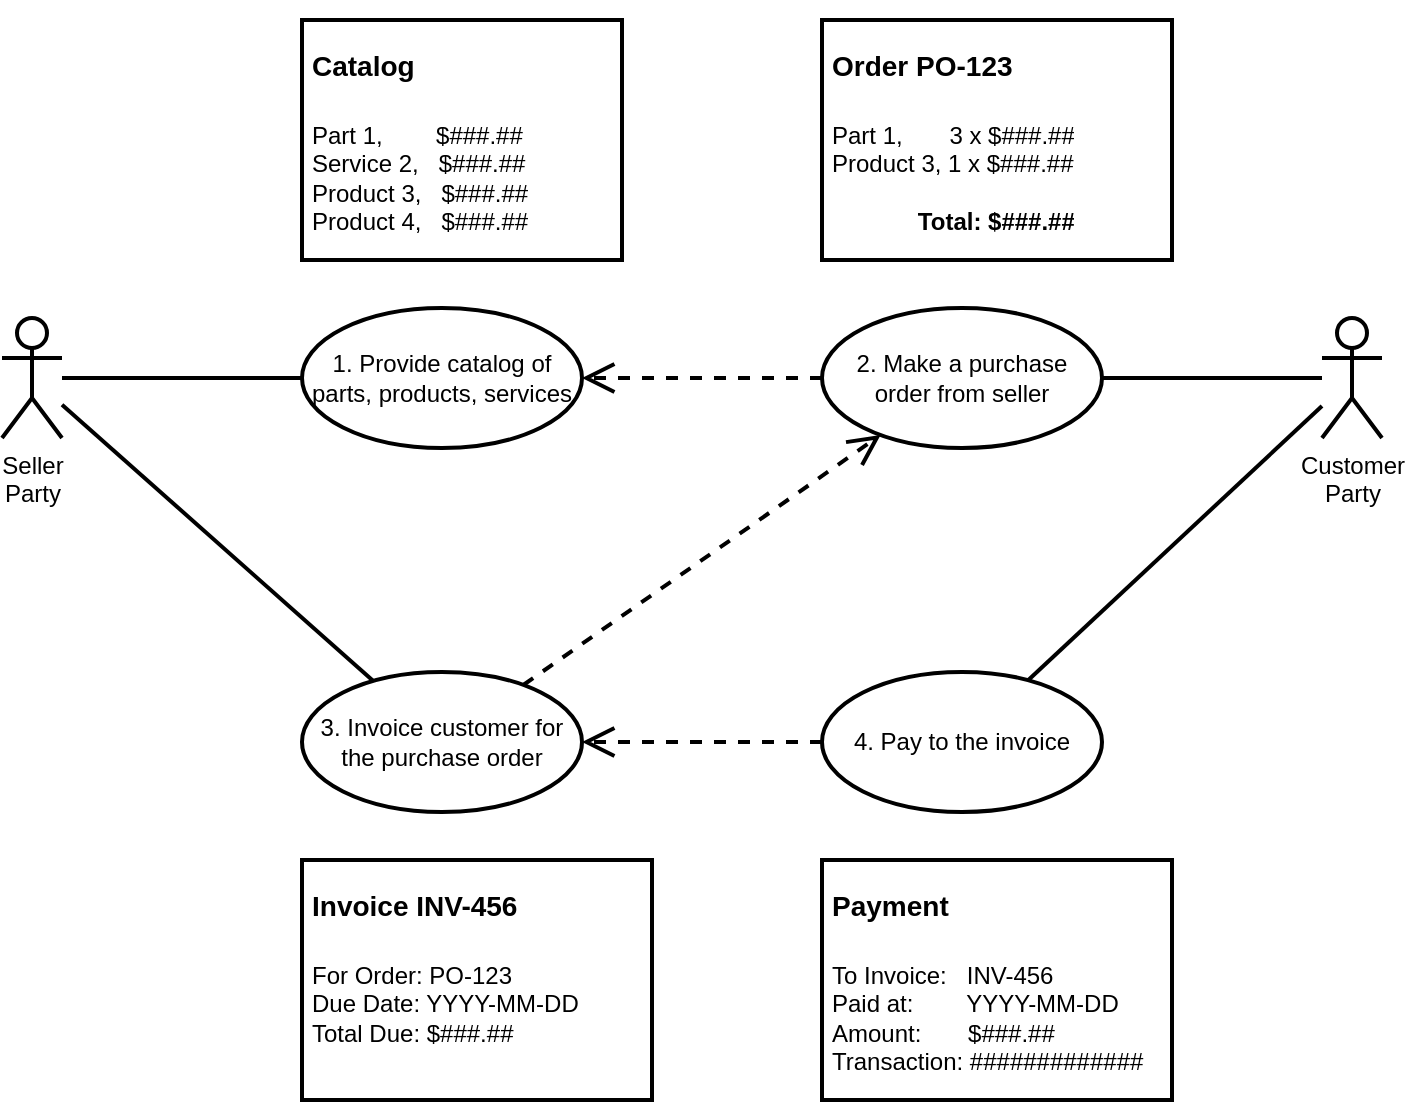 <mxfile version="13.7.9" type="device" pages="4"><diagram id="udiCTjgN0Angd4iE_wK6" name="Business Use Cases"><mxGraphModel dx="2025" dy="1220" grid="1" gridSize="10" guides="1" tooltips="1" connect="1" arrows="1" fold="1" page="1" pageScale="1" pageWidth="1600" pageHeight="900" math="0" shadow="0"><root><mxCell id="0"/><mxCell id="1" parent="0"/><mxCell id="cC-vs55cMHtmDgp6Id-Z-7" style="edgeStyle=orthogonalEdgeStyle;rounded=0;orthogonalLoop=1;jettySize=auto;html=1;endArrow=none;endFill=0;strokeWidth=2;" edge="1" parent="1" source="cC-vs55cMHtmDgp6Id-Z-1" target="cC-vs55cMHtmDgp6Id-Z-3"><mxGeometry relative="1" as="geometry"/></mxCell><mxCell id="cC-vs55cMHtmDgp6Id-Z-9" style="rounded=0;orthogonalLoop=1;jettySize=auto;html=1;endArrow=none;endFill=0;strokeWidth=2;" edge="1" parent="1" source="cC-vs55cMHtmDgp6Id-Z-1" target="cC-vs55cMHtmDgp6Id-Z-8"><mxGeometry relative="1" as="geometry"/></mxCell><mxCell id="cC-vs55cMHtmDgp6Id-Z-1" value="Seller&lt;br&gt;Party" style="shape=umlActor;verticalLabelPosition=bottom;verticalAlign=top;html=1;strokeWidth=2;" vertex="1" parent="1"><mxGeometry x="455" y="329" width="30" height="60" as="geometry"/></mxCell><mxCell id="cC-vs55cMHtmDgp6Id-Z-6" style="edgeStyle=orthogonalEdgeStyle;rounded=0;orthogonalLoop=1;jettySize=auto;html=1;endArrow=none;endFill=0;strokeWidth=2;" edge="1" parent="1" source="cC-vs55cMHtmDgp6Id-Z-2" target="cC-vs55cMHtmDgp6Id-Z-4"><mxGeometry relative="1" as="geometry"/></mxCell><mxCell id="cC-vs55cMHtmDgp6Id-Z-12" style="edgeStyle=none;rounded=0;orthogonalLoop=1;jettySize=auto;html=1;endArrow=none;endFill=0;strokeWidth=2;" edge="1" parent="1" source="cC-vs55cMHtmDgp6Id-Z-2" target="cC-vs55cMHtmDgp6Id-Z-11"><mxGeometry relative="1" as="geometry"/></mxCell><mxCell id="cC-vs55cMHtmDgp6Id-Z-2" value="Customer&lt;br&gt;Party" style="shape=umlActor;verticalLabelPosition=bottom;verticalAlign=top;html=1;strokeWidth=2;" vertex="1" parent="1"><mxGeometry x="1115" y="329" width="30" height="60" as="geometry"/></mxCell><mxCell id="cC-vs55cMHtmDgp6Id-Z-3" value="1. Provide catalog of parts, products, services" style="ellipse;whiteSpace=wrap;html=1;strokeWidth=2;" vertex="1" parent="1"><mxGeometry x="605" y="324" width="140" height="70" as="geometry"/></mxCell><mxCell id="cC-vs55cMHtmDgp6Id-Z-4" value="2. Make a purchase&lt;br&gt;order from seller" style="ellipse;whiteSpace=wrap;html=1;strokeWidth=2;" vertex="1" parent="1"><mxGeometry x="865" y="324" width="140" height="70" as="geometry"/></mxCell><mxCell id="cC-vs55cMHtmDgp6Id-Z-5" value="" style="endArrow=open;endSize=12;dashed=1;html=1;strokeWidth=2;" edge="1" parent="1" source="cC-vs55cMHtmDgp6Id-Z-4" target="cC-vs55cMHtmDgp6Id-Z-3"><mxGeometry width="160" relative="1" as="geometry"><mxPoint x="605" y="636" as="sourcePoint"/><mxPoint x="765" y="636" as="targetPoint"/></mxGeometry></mxCell><mxCell id="cC-vs55cMHtmDgp6Id-Z-8" value="3. Invoice customer for&lt;br&gt;the purchase order" style="ellipse;whiteSpace=wrap;html=1;strokeWidth=2;" vertex="1" parent="1"><mxGeometry x="605" y="506" width="140" height="70" as="geometry"/></mxCell><mxCell id="cC-vs55cMHtmDgp6Id-Z-10" value="" style="endArrow=open;endSize=12;dashed=1;html=1;strokeWidth=2;" edge="1" parent="1" source="cC-vs55cMHtmDgp6Id-Z-8" target="cC-vs55cMHtmDgp6Id-Z-4"><mxGeometry width="160" relative="1" as="geometry"><mxPoint x="875.0" y="369" as="sourcePoint"/><mxPoint x="755.0" y="369" as="targetPoint"/></mxGeometry></mxCell><mxCell id="cC-vs55cMHtmDgp6Id-Z-11" value="4. Pay to the invoice" style="ellipse;whiteSpace=wrap;html=1;strokeWidth=2;" vertex="1" parent="1"><mxGeometry x="865" y="506" width="140" height="70" as="geometry"/></mxCell><mxCell id="cC-vs55cMHtmDgp6Id-Z-13" value="" style="endArrow=open;endSize=12;dashed=1;html=1;strokeWidth=2;" edge="1" parent="1" source="cC-vs55cMHtmDgp6Id-Z-11" target="cC-vs55cMHtmDgp6Id-Z-8"><mxGeometry width="160" relative="1" as="geometry"><mxPoint x="784.998" y="526.0" as="sourcePoint"/><mxPoint x="964.05" y="630.782" as="targetPoint"/></mxGeometry></mxCell><mxCell id="cC-vs55cMHtmDgp6Id-Z-14" value="&lt;h1&gt;&lt;font style=&quot;font-size: 14px&quot;&gt;Catalog&lt;/font&gt;&lt;/h1&gt;&lt;p&gt;&lt;/p&gt;&lt;span&gt;Part 1,&amp;nbsp; &amp;nbsp; &amp;nbsp; &amp;nbsp; $###.##&lt;/span&gt;&lt;br&gt;&lt;span&gt;Service 2,&amp;nbsp; &amp;nbsp;$###.##&lt;/span&gt;&lt;br&gt;&lt;span&gt;Product 3,&amp;nbsp; &amp;nbsp;$###.##&lt;/span&gt;&lt;br&gt;&lt;span&gt;Product 4,&amp;nbsp; &amp;nbsp;$###.##&lt;/span&gt;&lt;br&gt;&lt;p&gt;&lt;/p&gt;" style="text;html=1;fillColor=none;spacing=5;spacingTop=-20;whiteSpace=wrap;overflow=hidden;rounded=0;strokeColor=#000000;strokeWidth=2;" vertex="1" parent="1"><mxGeometry x="605" y="180" width="160" height="120" as="geometry"/></mxCell><mxCell id="cC-vs55cMHtmDgp6Id-Z-15" value="&lt;h1&gt;&lt;font style=&quot;font-size: 14px&quot;&gt;Order PO-123&lt;/font&gt;&lt;/h1&gt;&lt;p&gt;&lt;/p&gt;&lt;span&gt;&lt;div style=&quot;text-align: right&quot;&gt;&lt;span&gt;Part 1,&amp;nbsp; &amp;nbsp; &amp;nbsp; &amp;nbsp;3 x $###.##&lt;/span&gt;&lt;/div&gt;&lt;/span&gt;&lt;span&gt;Product 3, 1 x $###.##&lt;/span&gt;&lt;br&gt;&lt;div style=&quot;text-align: right&quot;&gt;&lt;b&gt;&lt;br&gt;&lt;/b&gt;&lt;/div&gt;&lt;div style=&quot;text-align: right&quot;&gt;&lt;b&gt;Total: $###.##&lt;/b&gt;&lt;/div&gt;&lt;p&gt;&lt;/p&gt;" style="text;html=1;fillColor=none;spacing=5;spacingTop=-20;whiteSpace=wrap;overflow=hidden;rounded=0;strokeColor=#000000;strokeWidth=2;" vertex="1" parent="1"><mxGeometry x="865" y="180" width="175" height="120" as="geometry"/></mxCell><mxCell id="cC-vs55cMHtmDgp6Id-Z-16" value="&lt;h1&gt;&lt;font style=&quot;font-size: 14px&quot;&gt;Invoice INV-456&lt;/font&gt;&lt;/h1&gt;&lt;div&gt;&lt;font style=&quot;font-size: 12px&quot;&gt;For Order: PO-123&lt;/font&gt;&lt;/div&gt;&lt;div&gt;&lt;font style=&quot;font-size: 12px&quot;&gt;Due Date: YYYY-MM-DD&lt;/font&gt;&lt;/div&gt;&lt;div&gt;&lt;font style=&quot;font-size: 12px&quot;&gt;Total Due: $###.##&lt;/font&gt;&lt;/div&gt;&lt;p&gt;&lt;/p&gt;" style="text;html=1;fillColor=none;spacing=5;spacingTop=-20;whiteSpace=wrap;overflow=hidden;rounded=0;strokeColor=#000000;strokeWidth=2;" vertex="1" parent="1"><mxGeometry x="605" y="600" width="175" height="120" as="geometry"/></mxCell><mxCell id="cC-vs55cMHtmDgp6Id-Z-17" value="&lt;h1&gt;&lt;font style=&quot;font-size: 14px&quot;&gt;Payment&lt;/font&gt;&lt;/h1&gt;&lt;div&gt;&lt;font style=&quot;font-size: 12px&quot;&gt;To Invoice:&amp;nbsp; &amp;nbsp;INV-456&lt;/font&gt;&lt;/div&gt;&lt;div&gt;&lt;font style=&quot;font-size: 12px&quot;&gt;Paid at:&amp;nbsp; &amp;nbsp; &amp;nbsp; &amp;nbsp; YYYY-MM-DD&lt;/font&gt;&lt;/div&gt;&lt;div&gt;&lt;font style=&quot;font-size: 12px&quot;&gt;Amount:&amp;nbsp; &amp;nbsp; &amp;nbsp; &amp;nbsp;$###.##&lt;/font&gt;&lt;/div&gt;&lt;div&gt;&lt;font style=&quot;font-size: 12px&quot;&gt;Transaction: #############&lt;/font&gt;&lt;/div&gt;&lt;div&gt;&lt;font style=&quot;font-size: 12px&quot;&gt;&lt;br&gt;&lt;/font&gt;&lt;/div&gt;&lt;p&gt;&lt;/p&gt;" style="text;html=1;fillColor=none;spacing=5;spacingTop=-20;whiteSpace=wrap;overflow=hidden;rounded=0;strokeColor=#000000;strokeWidth=2;" vertex="1" parent="1"><mxGeometry x="865" y="600" width="175" height="120" as="geometry"/></mxCell></root></mxGraphModel></diagram><diagram id="L0_Bv4CxrNZ4lE7zQOQe" name="Domain Model"><mxGraphModel dx="2025" dy="1220" grid="1" gridSize="10" guides="1" tooltips="1" connect="1" arrows="1" fold="1" page="1" pageScale="1" pageWidth="1600" pageHeight="900" math="0" shadow="0"><root><mxCell id="tXKOK9HIVQ19uYrR_NNS-0"/><mxCell id="tXKOK9HIVQ19uYrR_NNS-1" parent="tXKOK9HIVQ19uYrR_NNS-0"/><mxCell id="tXKOK9HIVQ19uYrR_NNS-21" value="lists" style="endArrow=open;html=1;endSize=12;startArrow=diamondThin;startSize=14;startFill=0;edgeStyle=orthogonalEdgeStyle;strokeColor=#000000;strokeWidth=2;" edge="1" parent="tXKOK9HIVQ19uYrR_NNS-1" source="tXKOK9HIVQ19uYrR_NNS-11" target="tXKOK9HIVQ19uYrR_NNS-16"><mxGeometry relative="1" as="geometry"><mxPoint x="760" y="575" as="sourcePoint"/><mxPoint x="920" y="575" as="targetPoint"/></mxGeometry></mxCell><mxCell id="tXKOK9HIVQ19uYrR_NNS-22" value="1" style="edgeLabel;resizable=0;html=1;align=left;verticalAlign=top;" connectable="0" vertex="1" parent="tXKOK9HIVQ19uYrR_NNS-21"><mxGeometry x="-1" relative="1" as="geometry"><mxPoint x="5" as="offset"/></mxGeometry></mxCell><mxCell id="tXKOK9HIVQ19uYrR_NNS-23" value="1..*" style="edgeLabel;resizable=0;html=1;align=right;verticalAlign=top;" connectable="0" vertex="1" parent="tXKOK9HIVQ19uYrR_NNS-21"><mxGeometry x="1" relative="1" as="geometry"><mxPoint x="25" y="-30" as="offset"/></mxGeometry></mxCell><mxCell id="tXKOK9HIVQ19uYrR_NNS-27" value="owns &amp;amp; sells items from" style="endArrow=open;html=1;endSize=12;startArrow=none;startSize=14;startFill=0;edgeStyle=orthogonalEdgeStyle;strokeColor=#000000;strokeWidth=2;" edge="1" parent="tXKOK9HIVQ19uYrR_NNS-1" source="tXKOK9HIVQ19uYrR_NNS-3" target="tXKOK9HIVQ19uYrR_NNS-11"><mxGeometry relative="1" as="geometry"><mxPoint x="740" y="419" as="sourcePoint"/><mxPoint x="830" y="497" as="targetPoint"/></mxGeometry></mxCell><mxCell id="tXKOK9HIVQ19uYrR_NNS-28" value="1" style="edgeLabel;resizable=0;html=1;align=left;verticalAlign=top;" connectable="0" vertex="1" parent="tXKOK9HIVQ19uYrR_NNS-27"><mxGeometry x="-1" relative="1" as="geometry"><mxPoint x="5" y="-4" as="offset"/></mxGeometry></mxCell><mxCell id="tXKOK9HIVQ19uYrR_NNS-29" value="1..*" style="edgeLabel;resizable=0;html=1;align=right;verticalAlign=top;" connectable="0" vertex="1" parent="tXKOK9HIVQ19uYrR_NNS-27"><mxGeometry x="1" relative="1" as="geometry"><mxPoint x="25" y="-20" as="offset"/></mxGeometry></mxCell><mxCell id="tXKOK9HIVQ19uYrR_NNS-30" value="&lt;b&gt;Part&lt;/b&gt;" style="html=1;strokeColor=#000000;strokeWidth=2;" vertex="1" parent="tXKOK9HIVQ19uYrR_NNS-1"><mxGeometry x="390" y="765" width="110" height="50" as="geometry"/></mxCell><mxCell id="tXKOK9HIVQ19uYrR_NNS-31" value="&lt;b&gt;Product&lt;/b&gt;" style="html=1;strokeColor=#000000;strokeWidth=2;" vertex="1" parent="tXKOK9HIVQ19uYrR_NNS-1"><mxGeometry x="540" y="765" width="110" height="50" as="geometry"/></mxCell><mxCell id="tXKOK9HIVQ19uYrR_NNS-32" value="&lt;b&gt;Service&lt;/b&gt;" style="html=1;strokeColor=#000000;strokeWidth=2;" vertex="1" parent="tXKOK9HIVQ19uYrR_NNS-1"><mxGeometry x="690" y="765" width="110" height="50" as="geometry"/></mxCell><mxCell id="tXKOK9HIVQ19uYrR_NNS-33" value="" style="endArrow=block;endSize=16;endFill=0;html=1;strokeColor=#000000;strokeWidth=2;edgeStyle=orthogonalEdgeStyle;" edge="1" parent="tXKOK9HIVQ19uYrR_NNS-1" source="tXKOK9HIVQ19uYrR_NNS-30" target="tXKOK9HIVQ19uYrR_NNS-16"><mxGeometry width="160" relative="1" as="geometry"><mxPoint x="330" y="675" as="sourcePoint"/><mxPoint x="490" y="675" as="targetPoint"/><Array as="points"><mxPoint x="445" y="725"/><mxPoint x="595" y="725"/></Array></mxGeometry></mxCell><mxCell id="tXKOK9HIVQ19uYrR_NNS-34" value="" style="endArrow=block;endSize=16;endFill=0;html=1;strokeColor=#000000;strokeWidth=2;edgeStyle=orthogonalEdgeStyle;" edge="1" parent="tXKOK9HIVQ19uYrR_NNS-1" source="tXKOK9HIVQ19uYrR_NNS-31" target="tXKOK9HIVQ19uYrR_NNS-16"><mxGeometry width="160" relative="1" as="geometry"><mxPoint x="495" y="735" as="sourcePoint"/><mxPoint x="605" y="663" as="targetPoint"/></mxGeometry></mxCell><mxCell id="tXKOK9HIVQ19uYrR_NNS-35" value="" style="endArrow=block;endSize=16;endFill=0;html=1;strokeColor=#000000;strokeWidth=2;edgeStyle=orthogonalEdgeStyle;" edge="1" parent="tXKOK9HIVQ19uYrR_NNS-1" source="tXKOK9HIVQ19uYrR_NNS-32" target="tXKOK9HIVQ19uYrR_NNS-16"><mxGeometry width="160" relative="1" as="geometry"><mxPoint x="505" y="745" as="sourcePoint"/><mxPoint x="615" y="673" as="targetPoint"/><Array as="points"><mxPoint x="745" y="725"/><mxPoint x="595" y="725"/></Array></mxGeometry></mxCell><mxCell id="tXKOK9HIVQ19uYrR_NNS-41" value="lists &amp;amp; derives total amount from" style="endArrow=open;html=1;endSize=12;startArrow=diamondThin;startSize=14;startFill=0;edgeStyle=orthogonalEdgeStyle;strokeColor=#000000;strokeWidth=2;" edge="1" parent="tXKOK9HIVQ19uYrR_NNS-1" source="tXKOK9HIVQ19uYrR_NNS-36" target="tXKOK9HIVQ19uYrR_NNS-38"><mxGeometry relative="1" as="geometry"><mxPoint x="605" y="507" as="sourcePoint"/><mxPoint x="605" y="585" as="targetPoint"/></mxGeometry></mxCell><mxCell id="tXKOK9HIVQ19uYrR_NNS-42" value="1" style="edgeLabel;resizable=0;html=1;align=left;verticalAlign=top;" connectable="0" vertex="1" parent="tXKOK9HIVQ19uYrR_NNS-41"><mxGeometry x="-1" relative="1" as="geometry"><mxPoint x="5" as="offset"/></mxGeometry></mxCell><mxCell id="tXKOK9HIVQ19uYrR_NNS-43" value="1..*" style="edgeLabel;resizable=0;html=1;align=right;verticalAlign=top;" connectable="0" vertex="1" parent="tXKOK9HIVQ19uYrR_NNS-41"><mxGeometry x="1" relative="1" as="geometry"><mxPoint x="25" y="-30" as="offset"/></mxGeometry></mxCell><mxCell id="tXKOK9HIVQ19uYrR_NNS-44" value="refers to in a specific order&lt;br&gt;and inherits base price" style="endArrow=open;html=1;endSize=12;startArrow=none;startSize=14;startFill=0;edgeStyle=orthogonalEdgeStyle;strokeColor=#000000;strokeWidth=2;" edge="1" parent="tXKOK9HIVQ19uYrR_NNS-1" source="tXKOK9HIVQ19uYrR_NNS-38" target="tXKOK9HIVQ19uYrR_NNS-16"><mxGeometry x="0.053" y="-19" relative="1" as="geometry"><mxPoint x="605" y="359" as="sourcePoint"/><mxPoint x="605" y="455" as="targetPoint"/><mxPoint as="offset"/></mxGeometry></mxCell><mxCell id="tXKOK9HIVQ19uYrR_NNS-45" value="0..*" style="edgeLabel;resizable=0;html=1;align=left;verticalAlign=top;" connectable="0" vertex="1" parent="tXKOK9HIVQ19uYrR_NNS-44"><mxGeometry x="-1" relative="1" as="geometry"><mxPoint x="-30" y="-29" as="offset"/></mxGeometry></mxCell><mxCell id="tXKOK9HIVQ19uYrR_NNS-46" value="1" style="edgeLabel;resizable=0;html=1;align=right;verticalAlign=top;" connectable="0" vertex="1" parent="tXKOK9HIVQ19uYrR_NNS-44"><mxGeometry x="1" relative="1" as="geometry"><mxPoint x="25" y="-29" as="offset"/></mxGeometry></mxCell><mxCell id="tXKOK9HIVQ19uYrR_NNS-50" value="&lt;span&gt;DRAFT&lt;br&gt;UNPAID&lt;br&gt;PAID&lt;br&gt;CANCELED&lt;/span&gt;" style="shape=note;whiteSpace=wrap;html=1;size=14;verticalAlign=top;align=left;spacingTop=-6;strokeColor=#000000;strokeWidth=2;" vertex="1" parent="tXKOK9HIVQ19uYrR_NNS-1"><mxGeometry x="1110" y="288" width="100" height="70" as="geometry"/></mxCell><mxCell id="tXKOK9HIVQ19uYrR_NNS-51" style="edgeStyle=orthogonalEdgeStyle;rounded=0;orthogonalLoop=1;jettySize=auto;html=1;startArrow=none;startFill=0;endArrow=open;endFill=0;strokeColor=#000000;strokeWidth=2;" edge="1" parent="tXKOK9HIVQ19uYrR_NNS-1" source="tXKOK9HIVQ19uYrR_NNS-49" target="tXKOK9HIVQ19uYrR_NNS-50"><mxGeometry relative="1" as="geometry"/></mxCell><mxCell id="tXKOK9HIVQ19uYrR_NNS-52" value="created for" style="endArrow=open;html=1;endSize=12;startArrow=none;startSize=14;startFill=0;edgeStyle=orthogonalEdgeStyle;strokeColor=#000000;strokeWidth=2;" edge="1" parent="tXKOK9HIVQ19uYrR_NNS-1" source="tXKOK9HIVQ19uYrR_NNS-47" target="tXKOK9HIVQ19uYrR_NNS-36"><mxGeometry relative="1" as="geometry"><mxPoint x="605" y="359" as="sourcePoint"/><mxPoint x="605" y="455" as="targetPoint"/></mxGeometry></mxCell><mxCell id="tXKOK9HIVQ19uYrR_NNS-53" value="0..*" style="edgeLabel;resizable=0;html=1;align=left;verticalAlign=top;" connectable="0" vertex="1" parent="tXKOK9HIVQ19uYrR_NNS-52"><mxGeometry x="-1" relative="1" as="geometry"><mxPoint x="5" y="-4" as="offset"/></mxGeometry></mxCell><mxCell id="tXKOK9HIVQ19uYrR_NNS-54" value="1" style="edgeLabel;resizable=0;html=1;align=right;verticalAlign=top;" connectable="0" vertex="1" parent="tXKOK9HIVQ19uYrR_NNS-52"><mxGeometry x="1" relative="1" as="geometry"><mxPoint x="15" y="-30" as="offset"/></mxGeometry></mxCell><mxCell id="tXKOK9HIVQ19uYrR_NNS-55" value="makes as a customer&lt;br&gt;or fulfills as a seller" style="endArrow=open;html=1;endSize=12;startArrow=none;startSize=14;startFill=0;edgeStyle=orthogonalEdgeStyle;strokeColor=#000000;strokeWidth=2;" edge="1" parent="tXKOK9HIVQ19uYrR_NNS-1" source="tXKOK9HIVQ19uYrR_NNS-3" target="tXKOK9HIVQ19uYrR_NNS-36"><mxGeometry x="-0.011" y="20" relative="1" as="geometry"><mxPoint x="605" y="359" as="sourcePoint"/><mxPoint x="605" y="455" as="targetPoint"/><Array as="points"><mxPoint x="630" y="385"/><mxPoint x="910" y="385"/></Array><mxPoint as="offset"/></mxGeometry></mxCell><mxCell id="tXKOK9HIVQ19uYrR_NNS-56" value="2" style="edgeLabel;resizable=0;html=1;align=left;verticalAlign=top;" connectable="0" vertex="1" parent="tXKOK9HIVQ19uYrR_NNS-55"><mxGeometry x="-1" relative="1" as="geometry"><mxPoint x="5" y="-4" as="offset"/></mxGeometry></mxCell><mxCell id="tXKOK9HIVQ19uYrR_NNS-57" value="1..*" style="edgeLabel;resizable=0;html=1;align=right;verticalAlign=top;" connectable="0" vertex="1" parent="tXKOK9HIVQ19uYrR_NNS-55"><mxGeometry x="1" relative="1" as="geometry"><mxPoint x="25" y="-30" as="offset"/></mxGeometry></mxCell><mxCell id="tXKOK9HIVQ19uYrR_NNS-58" value="creates, sends, cancels as a seller&lt;br&gt;pays to as a customer" style="endArrow=open;html=1;endSize=12;startArrow=none;startSize=14;startFill=0;edgeStyle=orthogonalEdgeStyle;strokeColor=#000000;strokeWidth=2;" edge="1" parent="tXKOK9HIVQ19uYrR_NNS-1" source="tXKOK9HIVQ19uYrR_NNS-3" target="tXKOK9HIVQ19uYrR_NNS-47"><mxGeometry x="0.053" y="22" relative="1" as="geometry"><mxPoint x="640" y="359" as="sourcePoint"/><mxPoint x="850" y="225" as="targetPoint"/><Array as="points"/><mxPoint as="offset"/></mxGeometry></mxCell><mxCell id="tXKOK9HIVQ19uYrR_NNS-59" value="2" style="edgeLabel;resizable=0;html=1;align=left;verticalAlign=top;" connectable="0" vertex="1" parent="tXKOK9HIVQ19uYrR_NNS-58"><mxGeometry x="-1" relative="1" as="geometry"><mxPoint x="5" y="-4" as="offset"/></mxGeometry></mxCell><mxCell id="tXKOK9HIVQ19uYrR_NNS-60" value="1..*" style="edgeLabel;resizable=0;html=1;align=right;verticalAlign=top;" connectable="0" vertex="1" parent="tXKOK9HIVQ19uYrR_NNS-58"><mxGeometry x="1" relative="1" as="geometry"><mxPoint x="-20" y="-2" as="offset"/></mxGeometry></mxCell><mxCell id="tXKOK9HIVQ19uYrR_NNS-65" value="paid for" style="endArrow=open;html=1;endSize=12;startArrow=none;startSize=14;startFill=0;edgeStyle=orthogonalEdgeStyle;strokeColor=#000000;strokeWidth=2;" edge="1" parent="tXKOK9HIVQ19uYrR_NNS-1" source="tXKOK9HIVQ19uYrR_NNS-61" target="tXKOK9HIVQ19uYrR_NNS-47"><mxGeometry relative="1" as="geometry"><mxPoint x="965" y="346" as="sourcePoint"/><mxPoint x="965" y="455" as="targetPoint"/></mxGeometry></mxCell><mxCell id="tXKOK9HIVQ19uYrR_NNS-66" value="0..*" style="edgeLabel;resizable=0;html=1;align=left;verticalAlign=top;" connectable="0" vertex="1" parent="tXKOK9HIVQ19uYrR_NNS-65"><mxGeometry x="-1" relative="1" as="geometry"><mxPoint x="5" y="-4" as="offset"/></mxGeometry></mxCell><mxCell id="tXKOK9HIVQ19uYrR_NNS-67" value="1" style="edgeLabel;resizable=0;html=1;align=right;verticalAlign=top;" connectable="0" vertex="1" parent="tXKOK9HIVQ19uYrR_NNS-65"><mxGeometry x="1" relative="1" as="geometry"><mxPoint x="15" y="-30" as="offset"/></mxGeometry></mxCell><mxCell id="tXKOK9HIVQ19uYrR_NNS-68" value="makes as customer&lt;br&gt;receives as a seller" style="endArrow=open;html=1;endSize=12;startArrow=none;startSize=14;startFill=0;edgeStyle=orthogonalEdgeStyle;strokeColor=#000000;strokeWidth=2;" edge="1" parent="tXKOK9HIVQ19uYrR_NNS-1" source="tXKOK9HIVQ19uYrR_NNS-3" target="tXKOK9HIVQ19uYrR_NNS-61"><mxGeometry x="0.06" y="22" relative="1" as="geometry"><mxPoint x="690" y="307" as="sourcePoint"/><mxPoint x="880" y="307" as="targetPoint"/><Array as="points"><mxPoint x="595" y="137"/></Array><mxPoint as="offset"/></mxGeometry></mxCell><mxCell id="tXKOK9HIVQ19uYrR_NNS-69" value="2" style="edgeLabel;resizable=0;html=1;align=left;verticalAlign=top;" connectable="0" vertex="1" parent="tXKOK9HIVQ19uYrR_NNS-68"><mxGeometry x="-1" relative="1" as="geometry"><mxPoint x="5" y="-30" as="offset"/></mxGeometry></mxCell><mxCell id="tXKOK9HIVQ19uYrR_NNS-70" value="0..*" style="edgeLabel;resizable=0;html=1;align=right;verticalAlign=top;" connectable="0" vertex="1" parent="tXKOK9HIVQ19uYrR_NNS-68"><mxGeometry x="1" relative="1" as="geometry"><mxPoint x="-20" y="-2" as="offset"/></mxGeometry></mxCell><mxCell id="tXKOK9HIVQ19uYrR_NNS-16" value="Catalog Item" style="swimlane;fontStyle=1;childLayout=stackLayout;horizontal=1;startSize=26;fillColor=none;horizontalStack=0;resizeParent=1;resizeParentMax=0;resizeLast=0;collapsible=1;marginBottom=0;strokeColor=#000000;strokeWidth=2;" vertex="1" parent="tXKOK9HIVQ19uYrR_NNS-1"><mxGeometry x="510" y="575" width="170" height="78" as="geometry"/></mxCell><mxCell id="tXKOK9HIVQ19uYrR_NNS-17" value="name" style="text;strokeColor=none;fillColor=none;align=left;verticalAlign=top;spacingLeft=4;spacingRight=4;overflow=hidden;rotatable=0;points=[[0,0.5],[1,0.5]];portConstraint=eastwest;" vertex="1" parent="tXKOK9HIVQ19uYrR_NNS-16"><mxGeometry y="26" width="170" height="26" as="geometry"/></mxCell><mxCell id="tXKOK9HIVQ19uYrR_NNS-18" value="price" style="text;strokeColor=none;fillColor=none;align=left;verticalAlign=top;spacingLeft=4;spacingRight=4;overflow=hidden;rotatable=0;points=[[0,0.5],[1,0.5]];portConstraint=eastwest;" vertex="1" parent="tXKOK9HIVQ19uYrR_NNS-16"><mxGeometry y="52" width="170" height="26" as="geometry"/></mxCell><mxCell id="tXKOK9HIVQ19uYrR_NNS-11" value="Catalog" style="swimlane;fontStyle=1;childLayout=stackLayout;horizontal=1;startSize=26;fillColor=none;horizontalStack=0;resizeParent=1;resizeParentMax=0;resizeLast=0;collapsible=1;marginBottom=0;strokeColor=#000000;strokeWidth=2;" vertex="1" parent="tXKOK9HIVQ19uYrR_NNS-1"><mxGeometry x="510" y="445" width="170" height="52" as="geometry"/></mxCell><mxCell id="tXKOK9HIVQ19uYrR_NNS-12" value="name" style="text;strokeColor=none;fillColor=none;align=left;verticalAlign=top;spacingLeft=4;spacingRight=4;overflow=hidden;rotatable=0;points=[[0,0.5],[1,0.5]];portConstraint=eastwest;" vertex="1" parent="tXKOK9HIVQ19uYrR_NNS-11"><mxGeometry y="26" width="170" height="26" as="geometry"/></mxCell><mxCell id="tXKOK9HIVQ19uYrR_NNS-3" value="Party" style="swimlane;fontStyle=1;childLayout=stackLayout;horizontal=1;startSize=26;fillColor=none;horizontalStack=0;resizeParent=1;resizeParentMax=0;resizeLast=0;collapsible=1;marginBottom=0;strokeColor=#000000;strokeWidth=2;" vertex="1" parent="tXKOK9HIVQ19uYrR_NNS-1"><mxGeometry x="510" y="245" width="170" height="104" as="geometry"/></mxCell><mxCell id="tXKOK9HIVQ19uYrR_NNS-4" value="name" style="text;strokeColor=none;fillColor=none;align=left;verticalAlign=top;spacingLeft=4;spacingRight=4;overflow=hidden;rotatable=0;points=[[0,0.5],[1,0.5]];portConstraint=eastwest;" vertex="1" parent="tXKOK9HIVQ19uYrR_NNS-3"><mxGeometry y="26" width="170" height="26" as="geometry"/></mxCell><mxCell id="tXKOK9HIVQ19uYrR_NNS-5" value="blockchain account address" style="text;strokeColor=none;fillColor=none;align=left;verticalAlign=top;spacingLeft=4;spacingRight=4;overflow=hidden;rotatable=0;points=[[0,0.5],[1,0.5]];portConstraint=eastwest;" vertex="1" parent="tXKOK9HIVQ19uYrR_NNS-3"><mxGeometry y="52" width="170" height="26" as="geometry"/></mxCell><mxCell id="tXKOK9HIVQ19uYrR_NNS-6" value="owned token amount" style="text;strokeColor=none;fillColor=none;align=left;verticalAlign=top;spacingLeft=4;spacingRight=4;overflow=hidden;rotatable=0;points=[[0,0.5],[1,0.5]];portConstraint=eastwest;" vertex="1" parent="tXKOK9HIVQ19uYrR_NNS-3"><mxGeometry y="78" width="170" height="26" as="geometry"/></mxCell><mxCell id="tXKOK9HIVQ19uYrR_NNS-36" value="Order" style="swimlane;fontStyle=1;childLayout=stackLayout;horizontal=1;startSize=26;fillColor=none;horizontalStack=0;resizeParent=1;resizeParentMax=0;resizeLast=0;collapsible=1;marginBottom=0;strokeColor=#000000;strokeWidth=2;" vertex="1" parent="tXKOK9HIVQ19uYrR_NNS-1"><mxGeometry x="870" y="445" width="170" height="52" as="geometry"/></mxCell><mxCell id="tXKOK9HIVQ19uYrR_NNS-37" value="total amount = sum(qty*price)" style="text;strokeColor=none;fillColor=none;align=left;verticalAlign=top;spacingLeft=4;spacingRight=4;overflow=hidden;rotatable=0;points=[[0,0.5],[1,0.5]];portConstraint=eastwest;" vertex="1" parent="tXKOK9HIVQ19uYrR_NNS-36"><mxGeometry y="26" width="170" height="26" as="geometry"/></mxCell><mxCell id="tXKOK9HIVQ19uYrR_NNS-38" value="Order Item" style="swimlane;fontStyle=1;childLayout=stackLayout;horizontal=1;startSize=26;fillColor=none;horizontalStack=0;resizeParent=1;resizeParentMax=0;resizeLast=0;collapsible=1;marginBottom=0;strokeColor=#000000;strokeWidth=2;" vertex="1" parent="tXKOK9HIVQ19uYrR_NNS-1"><mxGeometry x="870" y="575" width="170" height="78" as="geometry"/></mxCell><mxCell id="tXKOK9HIVQ19uYrR_NNS-39" value="quantity" style="text;strokeColor=none;fillColor=none;align=left;verticalAlign=top;spacingLeft=4;spacingRight=4;overflow=hidden;rotatable=0;points=[[0,0.5],[1,0.5]];portConstraint=eastwest;" vertex="1" parent="tXKOK9HIVQ19uYrR_NNS-38"><mxGeometry y="26" width="170" height="26" as="geometry"/></mxCell><mxCell id="tXKOK9HIVQ19uYrR_NNS-40" value="base price" style="text;strokeColor=none;fillColor=none;align=left;verticalAlign=top;spacingLeft=4;spacingRight=4;overflow=hidden;rotatable=0;points=[[0,0.5],[1,0.5]];portConstraint=eastwest;" vertex="1" parent="tXKOK9HIVQ19uYrR_NNS-38"><mxGeometry y="52" width="170" height="26" as="geometry"/></mxCell><mxCell id="tXKOK9HIVQ19uYrR_NNS-47" value="Invoice" style="swimlane;fontStyle=1;childLayout=stackLayout;horizontal=1;startSize=26;fillColor=none;horizontalStack=0;resizeParent=1;resizeParentMax=0;resizeLast=0;collapsible=1;marginBottom=0;strokeColor=#000000;strokeWidth=2;" vertex="1" parent="tXKOK9HIVQ19uYrR_NNS-1"><mxGeometry x="870" y="258" width="170" height="78" as="geometry"/></mxCell><mxCell id="tXKOK9HIVQ19uYrR_NNS-48" value="due date" style="text;strokeColor=none;fillColor=none;align=left;verticalAlign=top;spacingLeft=4;spacingRight=4;overflow=hidden;rotatable=0;points=[[0,0.5],[1,0.5]];portConstraint=eastwest;" vertex="1" parent="tXKOK9HIVQ19uYrR_NNS-47"><mxGeometry y="26" width="170" height="26" as="geometry"/></mxCell><mxCell id="tXKOK9HIVQ19uYrR_NNS-49" value="state" style="text;strokeColor=none;fillColor=none;align=left;verticalAlign=top;spacingLeft=4;spacingRight=4;overflow=hidden;rotatable=0;points=[[0,0.5],[1,0.5]];portConstraint=eastwest;" vertex="1" parent="tXKOK9HIVQ19uYrR_NNS-47"><mxGeometry y="52" width="170" height="26" as="geometry"/></mxCell><mxCell id="tXKOK9HIVQ19uYrR_NNS-61" value="Payment" style="swimlane;fontStyle=1;childLayout=stackLayout;horizontal=1;startSize=26;fillColor=none;horizontalStack=0;resizeParent=1;resizeParentMax=0;resizeLast=0;collapsible=1;marginBottom=0;strokeColor=#000000;strokeWidth=2;" vertex="1" parent="tXKOK9HIVQ19uYrR_NNS-1"><mxGeometry x="870" y="85" width="170" height="104" as="geometry"/></mxCell><mxCell id="tXKOK9HIVQ19uYrR_NNS-62" value="token amount" style="text;strokeColor=none;fillColor=none;align=left;verticalAlign=top;spacingLeft=4;spacingRight=4;overflow=hidden;rotatable=0;points=[[0,0.5],[1,0.5]];portConstraint=eastwest;" vertex="1" parent="tXKOK9HIVQ19uYrR_NNS-61"><mxGeometry y="26" width="170" height="26" as="geometry"/></mxCell><mxCell id="tXKOK9HIVQ19uYrR_NNS-63" value="transaction hash" style="text;strokeColor=none;fillColor=none;align=left;verticalAlign=top;spacingLeft=4;spacingRight=4;overflow=hidden;rotatable=0;points=[[0,0.5],[1,0.5]];portConstraint=eastwest;" vertex="1" parent="tXKOK9HIVQ19uYrR_NNS-61"><mxGeometry y="52" width="170" height="26" as="geometry"/></mxCell><mxCell id="tXKOK9HIVQ19uYrR_NNS-64" value="paid at" style="text;strokeColor=none;fillColor=none;align=left;verticalAlign=top;spacingLeft=4;spacingRight=4;overflow=hidden;rotatable=0;points=[[0,0.5],[1,0.5]];portConstraint=eastwest;" vertex="1" parent="tXKOK9HIVQ19uYrR_NNS-61"><mxGeometry y="78" width="170" height="26" as="geometry"/></mxCell><mxCell id="tXKOK9HIVQ19uYrR_NNS-7" value="User" style="swimlane;fontStyle=1;childLayout=stackLayout;horizontal=1;startSize=26;fillColor=none;horizontalStack=0;resizeParent=1;resizeParentMax=0;resizeLast=0;collapsible=1;marginBottom=0;strokeColor=#000000;strokeWidth=2;" vertex="1" parent="tXKOK9HIVQ19uYrR_NNS-1"><mxGeometry x="390" y="85" width="170" height="78" as="geometry"/></mxCell><mxCell id="tXKOK9HIVQ19uYrR_NNS-8" value="username" style="text;strokeColor=none;fillColor=none;align=left;verticalAlign=top;spacingLeft=4;spacingRight=4;overflow=hidden;rotatable=0;points=[[0,0.5],[1,0.5]];portConstraint=eastwest;" vertex="1" parent="tXKOK9HIVQ19uYrR_NNS-7"><mxGeometry y="26" width="170" height="26" as="geometry"/></mxCell><mxCell id="tXKOK9HIVQ19uYrR_NNS-9" value="password" style="text;strokeColor=none;fillColor=none;align=left;verticalAlign=top;spacingLeft=4;spacingRight=4;overflow=hidden;rotatable=0;points=[[0,0.5],[1,0.5]];portConstraint=eastwest;" vertex="1" parent="tXKOK9HIVQ19uYrR_NNS-7"><mxGeometry y="52" width="170" height="26" as="geometry"/></mxCell></root></mxGraphModel></diagram><diagram id="OH-D4V1t1w_SEn7CU1M5" name="Invoice State Machine"><mxGraphModel dx="2025" dy="1220" grid="1" gridSize="10" guides="1" tooltips="1" connect="1" arrows="1" fold="1" page="1" pageScale="1" pageWidth="1600" pageHeight="900" math="0" shadow="0"><root><mxCell id="KpDXYGtBzjoRhbO5Ohu_-0"/><mxCell id="KpDXYGtBzjoRhbO5Ohu_-1" parent="KpDXYGtBzjoRhbO5Ohu_-0"/><mxCell id="KpDXYGtBzjoRhbO5Ohu_-6" value="publish&lt;br&gt;invoice" style="edgeStyle=none;rounded=0;orthogonalLoop=1;jettySize=auto;html=1;endArrow=open;endFill=0;strokeColor=#000000;strokeWidth=2;" edge="1" parent="KpDXYGtBzjoRhbO5Ohu_-1" source="KpDXYGtBzjoRhbO5Ohu_-2" target="KpDXYGtBzjoRhbO5Ohu_-5"><mxGeometry y="20" relative="1" as="geometry"><mxPoint as="offset"/></mxGeometry></mxCell><mxCell id="KpDXYGtBzjoRhbO5Ohu_-15" value="cancel invoice" style="edgeStyle=orthogonalEdgeStyle;rounded=0;orthogonalLoop=1;jettySize=auto;html=1;entryX=0;entryY=0.5;entryDx=0;entryDy=0;endArrow=open;endFill=0;strokeColor=#000000;strokeWidth=2;" edge="1" parent="KpDXYGtBzjoRhbO5Ohu_-1" source="KpDXYGtBzjoRhbO5Ohu_-2" target="KpDXYGtBzjoRhbO5Ohu_-10"><mxGeometry x="0.023" y="10" relative="1" as="geometry"><Array as="points"><mxPoint x="605" y="530"/></Array><mxPoint as="offset"/></mxGeometry></mxCell><mxCell id="KpDXYGtBzjoRhbO5Ohu_-2" value="Draft" style="rounded=1;whiteSpace=wrap;html=1;strokeColor=#000000;strokeWidth=2;" vertex="1" parent="KpDXYGtBzjoRhbO5Ohu_-1"><mxGeometry x="545" y="380" width="120" height="60" as="geometry"/></mxCell><mxCell id="KpDXYGtBzjoRhbO5Ohu_-3" value="" style="ellipse;html=1;shape=startState;fillColor=#000000;strokeWidth=2;" vertex="1" parent="KpDXYGtBzjoRhbO5Ohu_-1"><mxGeometry x="425" y="395" width="30" height="30" as="geometry"/></mxCell><mxCell id="KpDXYGtBzjoRhbO5Ohu_-4" value="create invoice" style="edgeStyle=orthogonalEdgeStyle;html=1;verticalAlign=bottom;endArrow=open;endSize=8;entryX=0;entryY=0.5;entryDx=0;entryDy=0;strokeWidth=2;" edge="1" source="KpDXYGtBzjoRhbO5Ohu_-3" parent="KpDXYGtBzjoRhbO5Ohu_-1" target="KpDXYGtBzjoRhbO5Ohu_-2"><mxGeometry relative="1" as="geometry"><mxPoint x="340" y="650" as="targetPoint"/></mxGeometry></mxCell><mxCell id="KpDXYGtBzjoRhbO5Ohu_-8" value="pay total&lt;br&gt;amount" style="edgeStyle=none;rounded=0;orthogonalLoop=1;jettySize=auto;html=1;endArrow=open;endFill=0;strokeColor=#000000;strokeWidth=2;" edge="1" parent="KpDXYGtBzjoRhbO5Ohu_-1" source="KpDXYGtBzjoRhbO5Ohu_-5" target="KpDXYGtBzjoRhbO5Ohu_-7"><mxGeometry y="20" relative="1" as="geometry"><mxPoint as="offset"/></mxGeometry></mxCell><mxCell id="KpDXYGtBzjoRhbO5Ohu_-14" value="cancel&lt;br&gt;invoice" style="edgeStyle=orthogonalEdgeStyle;rounded=0;orthogonalLoop=1;jettySize=auto;html=1;entryX=0;entryY=0.5;entryDx=0;entryDy=0;endArrow=open;endFill=0;strokeColor=#000000;strokeWidth=2;" edge="1" parent="KpDXYGtBzjoRhbO5Ohu_-1" source="KpDXYGtBzjoRhbO5Ohu_-5" target="KpDXYGtBzjoRhbO5Ohu_-10"><mxGeometry y="-30" relative="1" as="geometry"><mxPoint as="offset"/></mxGeometry></mxCell><mxCell id="KpDXYGtBzjoRhbO5Ohu_-5" value="Unpaid" style="rounded=1;whiteSpace=wrap;html=1;strokeColor=#000000;strokeWidth=2;" vertex="1" parent="KpDXYGtBzjoRhbO5Ohu_-1"><mxGeometry x="745" y="380" width="120" height="60" as="geometry"/></mxCell><mxCell id="KpDXYGtBzjoRhbO5Ohu_-12" style="edgeStyle=orthogonalEdgeStyle;rounded=0;orthogonalLoop=1;jettySize=auto;html=1;entryX=0.5;entryY=0;entryDx=0;entryDy=0;endArrow=open;endFill=0;strokeColor=#000000;strokeWidth=2;" edge="1" parent="KpDXYGtBzjoRhbO5Ohu_-1" source="KpDXYGtBzjoRhbO5Ohu_-7" target="KpDXYGtBzjoRhbO5Ohu_-11"><mxGeometry relative="1" as="geometry"/></mxCell><mxCell id="KpDXYGtBzjoRhbO5Ohu_-7" value="Paid" style="rounded=1;whiteSpace=wrap;html=1;strokeColor=#000000;strokeWidth=2;" vertex="1" parent="KpDXYGtBzjoRhbO5Ohu_-1"><mxGeometry x="945" y="380" width="120" height="60" as="geometry"/></mxCell><mxCell id="KpDXYGtBzjoRhbO5Ohu_-9" value="pay partial amount" style="edgeStyle=none;rounded=0;orthogonalLoop=1;jettySize=auto;html=1;endArrow=open;endFill=0;strokeColor=#000000;entryX=0.75;entryY=0;entryDx=0;entryDy=0;exitX=0.25;exitY=0;exitDx=0;exitDy=0;strokeWidth=2;" edge="1" parent="KpDXYGtBzjoRhbO5Ohu_-1" source="KpDXYGtBzjoRhbO5Ohu_-5" target="KpDXYGtBzjoRhbO5Ohu_-5"><mxGeometry y="10" relative="1" as="geometry"><Array as="points"><mxPoint x="775" y="340"/><mxPoint x="835" y="340"/></Array><mxPoint as="offset"/></mxGeometry></mxCell><mxCell id="KpDXYGtBzjoRhbO5Ohu_-13" style="edgeStyle=orthogonalEdgeStyle;rounded=0;orthogonalLoop=1;jettySize=auto;html=1;entryX=0.5;entryY=1;entryDx=0;entryDy=0;endArrow=open;endFill=0;strokeColor=#000000;strokeWidth=2;" edge="1" parent="KpDXYGtBzjoRhbO5Ohu_-1" source="KpDXYGtBzjoRhbO5Ohu_-10" target="KpDXYGtBzjoRhbO5Ohu_-11"><mxGeometry relative="1" as="geometry"/></mxCell><mxCell id="KpDXYGtBzjoRhbO5Ohu_-10" value="Canceled" style="rounded=1;whiteSpace=wrap;html=1;strokeColor=#000000;strokeWidth=2;" vertex="1" parent="KpDXYGtBzjoRhbO5Ohu_-1"><mxGeometry x="945" y="500" width="120" height="60" as="geometry"/></mxCell><mxCell id="KpDXYGtBzjoRhbO5Ohu_-11" value="" style="ellipse;html=1;shape=endState;fillColor=#000000;strokeWidth=2;" vertex="1" parent="KpDXYGtBzjoRhbO5Ohu_-1"><mxGeometry x="1145" y="455" width="30" height="30" as="geometry"/></mxCell></root></mxGraphModel></diagram><diagram id="Q7_4i2f5fBvnMyjNCWgW" name="Smart Contracts"><mxGraphModel dx="2025" dy="1220" grid="1" gridSize="10" guides="1" tooltips="1" connect="1" arrows="1" fold="1" page="1" pageScale="1" pageWidth="1600" pageHeight="900" math="0" shadow="0"><root><mxCell id="ZllwR4qO-InKBNoRb8zO-0"/><mxCell id="ZllwR4qO-InKBNoRb8zO-1" parent="ZllwR4qO-InKBNoRb8zO-0"/></root></mxGraphModel></diagram></mxfile>